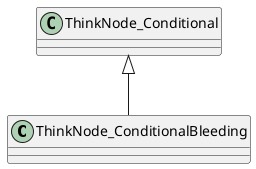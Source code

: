 @startuml
class ThinkNode_ConditionalBleeding {
}
ThinkNode_Conditional <|-- ThinkNode_ConditionalBleeding
@enduml
